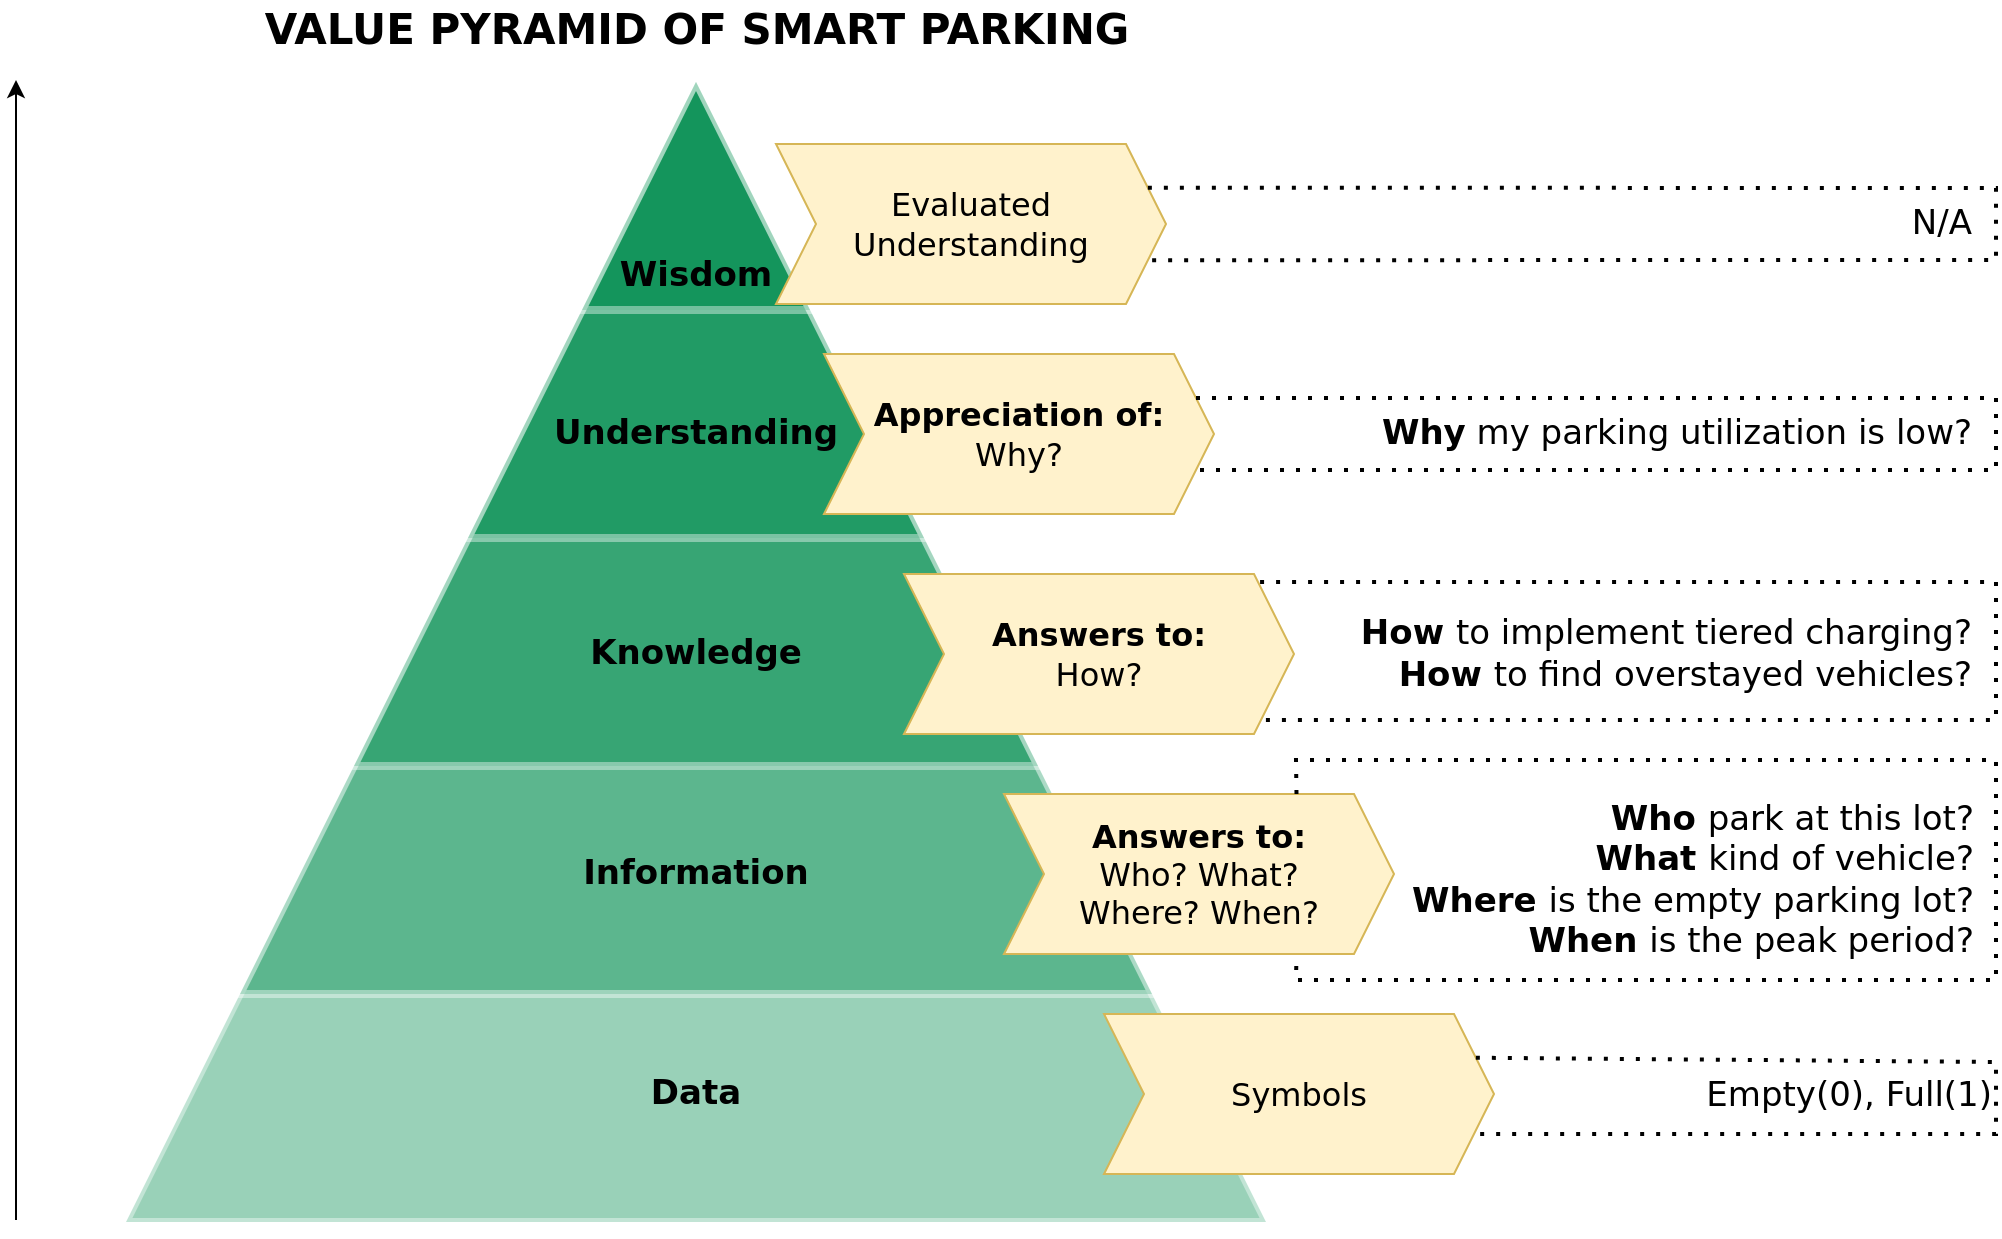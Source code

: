 <mxfile version="16.5.1" type="device"><diagram id="yAD9xyNh_pC6o-SHGv2D" name="Page-1"><mxGraphModel dx="1404" dy="817" grid="1" gridSize="10" guides="1" tooltips="1" connect="1" arrows="1" fold="1" page="1" pageScale="1" pageWidth="1169" pageHeight="827" math="0" shadow="0"><root><mxCell id="0"/><mxCell id="1" parent="0"/><mxCell id="K_PDsy__uBHG3NSgcIoD-28" value="" style="group;rotation=0;" vertex="1" connectable="0" parent="1"><mxGeometry x="145" y="81" width="570" height="570" as="geometry"/></mxCell><mxCell id="K_PDsy__uBHG3NSgcIoD-23" value="" style="triangle;direction=north;html=1;strokeWidth=4;fillColor=#008C4F;strokeColor=#ffffff;shadow=0;fontSize=10;fontColor=#FFFFFF;align=center;fontStyle=0;whiteSpace=wrap;spacing=10;fontFamily=Dejavu Sans;rotation=0;opacity=40;" vertex="1" parent="K_PDsy__uBHG3NSgcIoD-28"><mxGeometry width="570" height="570" as="geometry"/></mxCell><mxCell id="K_PDsy__uBHG3NSgcIoD-24" value="" style="triangle;direction=north;html=1;strokeWidth=4;fillColor=#008C4F;strokeColor=#ffffff;shadow=0;fontSize=10;fontColor=#FFFFFF;align=center;fontStyle=0;whiteSpace=wrap;spacing=10;fontFamily=Dejavu Sans;rotation=0;opacity=40;" vertex="1" parent="K_PDsy__uBHG3NSgcIoD-28"><mxGeometry x="57" width="456" height="456" as="geometry"/></mxCell><mxCell id="K_PDsy__uBHG3NSgcIoD-25" value="" style="triangle;direction=north;html=1;strokeWidth=4;fillColor=#008C4F;strokeColor=#ffffff;shadow=0;fontSize=10;fontColor=#FFFFFF;align=center;fontStyle=0;whiteSpace=wrap;spacing=10;fontFamily=Dejavu Sans;rotation=0;opacity=40;" vertex="1" parent="K_PDsy__uBHG3NSgcIoD-28"><mxGeometry x="114" width="342" height="342" as="geometry"/></mxCell><mxCell id="K_PDsy__uBHG3NSgcIoD-26" value="" style="triangle;direction=north;html=1;strokeWidth=4;fillColor=#008C4F;strokeColor=#ffffff;shadow=0;fontSize=10;fontColor=#FFFFFF;align=center;fontStyle=0;whiteSpace=wrap;spacing=10;fontFamily=Dejavu Sans;rotation=0;opacity=40;" vertex="1" parent="K_PDsy__uBHG3NSgcIoD-28"><mxGeometry x="171" width="228" height="228" as="geometry"/></mxCell><mxCell id="K_PDsy__uBHG3NSgcIoD-27" value="" style="triangle;direction=north;html=1;strokeWidth=4;fillColor=#008C4F;strokeColor=#ffffff;shadow=0;fontSize=10;fontColor=#FFFFFF;align=center;fontStyle=0;whiteSpace=wrap;spacing=10;fontFamily=Dejavu Sans;rotation=0;opacity=40;" vertex="1" parent="K_PDsy__uBHG3NSgcIoD-28"><mxGeometry x="228" width="114" height="114" as="geometry"/></mxCell><mxCell id="K_PDsy__uBHG3NSgcIoD-29" value="&lt;b style=&quot;font-size: 17px;&quot;&gt;Wisdom&lt;/b&gt;" style="text;html=1;strokeColor=none;fillColor=none;align=center;verticalAlign=middle;whiteSpace=wrap;rounded=0;fontFamily=Dejavu Sans;fontColor=#000000;fontSize=17;" vertex="1" parent="K_PDsy__uBHG3NSgcIoD-28"><mxGeometry x="255" y="81" width="60" height="30" as="geometry"/></mxCell><mxCell id="K_PDsy__uBHG3NSgcIoD-38" value="Evaluated Understanding" style="shape=step;perimeter=stepPerimeter;whiteSpace=wrap;html=1;fixedSize=1;fontFamily=Dejavu Sans;fontSize=16;strokeColor=#d6b656;fillColor=#fff2cc;" vertex="1" parent="K_PDsy__uBHG3NSgcIoD-28"><mxGeometry x="325" y="31" width="195" height="80" as="geometry"/></mxCell><mxCell id="K_PDsy__uBHG3NSgcIoD-43" value="" style="endArrow=none;dashed=1;html=1;dashPattern=1 3;strokeWidth=2;rounded=0;fontFamily=Dejavu Sans;fontSize=21;fontColor=#000000;exitX=1;exitY=0.25;exitDx=0;exitDy=0;entryX=1;entryY=0.75;entryDx=0;entryDy=0;" edge="1" parent="K_PDsy__uBHG3NSgcIoD-28" source="K_PDsy__uBHG3NSgcIoD-38" target="K_PDsy__uBHG3NSgcIoD-38"><mxGeometry width="50" height="50" relative="1" as="geometry"><mxPoint x="615" y="50" as="sourcePoint"/><mxPoint x="875" y="53" as="targetPoint"/><Array as="points"><mxPoint x="935" y="53"/><mxPoint x="935" y="89"/><mxPoint x="815" y="89"/></Array></mxGeometry></mxCell><mxCell id="K_PDsy__uBHG3NSgcIoD-30" value="&lt;b style=&quot;font-size: 17px&quot;&gt;Understanding&lt;/b&gt;" style="text;html=1;strokeColor=none;fillColor=none;align=center;verticalAlign=middle;whiteSpace=wrap;rounded=0;fontFamily=Dejavu Sans;fontColor=#000000;fontSize=17;" vertex="1" parent="1"><mxGeometry x="400" y="241" width="60" height="30" as="geometry"/></mxCell><mxCell id="K_PDsy__uBHG3NSgcIoD-31" value="&lt;b style=&quot;font-size: 17px&quot;&gt;Knowledge&lt;/b&gt;" style="text;html=1;strokeColor=none;fillColor=none;align=center;verticalAlign=middle;whiteSpace=wrap;rounded=0;fontFamily=Dejavu Sans;fontColor=#000000;fontSize=17;" vertex="1" parent="1"><mxGeometry x="400" y="351" width="60" height="30" as="geometry"/></mxCell><mxCell id="K_PDsy__uBHG3NSgcIoD-32" value="&lt;b style=&quot;font-size: 17px&quot;&gt;Information&lt;/b&gt;" style="text;html=1;strokeColor=none;fillColor=none;align=center;verticalAlign=middle;whiteSpace=wrap;rounded=0;fontFamily=Dejavu Sans;fontColor=#000000;fontSize=17;" vertex="1" parent="1"><mxGeometry x="400" y="461" width="60" height="30" as="geometry"/></mxCell><mxCell id="K_PDsy__uBHG3NSgcIoD-33" value="&lt;b style=&quot;font-size: 17px&quot;&gt;Data&lt;/b&gt;" style="text;html=1;strokeColor=none;fillColor=none;align=center;verticalAlign=middle;whiteSpace=wrap;rounded=0;fontFamily=Dejavu Sans;fontColor=#000000;fontSize=17;" vertex="1" parent="1"><mxGeometry x="400" y="571" width="60" height="30" as="geometry"/></mxCell><mxCell id="K_PDsy__uBHG3NSgcIoD-35" value="" style="endArrow=classic;html=1;rounded=0;fontFamily=Dejavu Sans;fontSize=17;fontColor=#000000;" edge="1" parent="1"><mxGeometry width="50" height="50" relative="1" as="geometry"><mxPoint x="90" y="650" as="sourcePoint"/><mxPoint x="90" y="80" as="targetPoint"/></mxGeometry></mxCell><mxCell id="K_PDsy__uBHG3NSgcIoD-36" value="VALUE PYRAMID OF SMART PARKING" style="text;html=1;strokeColor=none;fillColor=none;align=center;verticalAlign=middle;whiteSpace=wrap;rounded=0;fontFamily=Dejavu Sans;fontSize=21;fontColor=#000000;opacity=40;fontStyle=1" vertex="1" parent="1"><mxGeometry x="147.5" y="40" width="565" height="30" as="geometry"/></mxCell><mxCell id="K_PDsy__uBHG3NSgcIoD-39" value="&lt;b&gt;Appreciation of:&lt;/b&gt;&lt;br&gt;Why?" style="shape=step;perimeter=stepPerimeter;whiteSpace=wrap;html=1;fixedSize=1;fontFamily=Dejavu Sans;fontSize=16;strokeColor=#d6b656;fillColor=#fff2cc;" vertex="1" parent="1"><mxGeometry x="494" y="217" width="195" height="80" as="geometry"/></mxCell><mxCell id="K_PDsy__uBHG3NSgcIoD-40" value="&lt;b&gt;Answers to:&lt;/b&gt;&lt;br&gt;How?" style="shape=step;perimeter=stepPerimeter;whiteSpace=wrap;html=1;fixedSize=1;fontFamily=Dejavu Sans;fontSize=16;strokeColor=#d6b656;fillColor=#fff2cc;" vertex="1" parent="1"><mxGeometry x="534" y="327" width="195" height="80" as="geometry"/></mxCell><mxCell id="K_PDsy__uBHG3NSgcIoD-41" value="&lt;b&gt;Answers to:&lt;/b&gt;&lt;br&gt;Who? What?&lt;br&gt;Where? When?" style="shape=step;perimeter=stepPerimeter;whiteSpace=wrap;html=1;fixedSize=1;fontFamily=Dejavu Sans;fontSize=16;strokeColor=#d6b656;fillColor=#fff2cc;" vertex="1" parent="1"><mxGeometry x="584" y="437" width="195" height="80" as="geometry"/></mxCell><mxCell id="K_PDsy__uBHG3NSgcIoD-42" value="Symbols" style="shape=step;perimeter=stepPerimeter;whiteSpace=wrap;html=1;fixedSize=1;fontFamily=Dejavu Sans;fontSize=16;strokeColor=#d6b656;fillColor=#fff2cc;" vertex="1" parent="1"><mxGeometry x="634" y="547" width="195" height="80" as="geometry"/></mxCell><mxCell id="K_PDsy__uBHG3NSgcIoD-44" value="&lt;font style=&quot;font-size: 17px;&quot;&gt;N/A&lt;/font&gt;" style="text;html=1;strokeColor=none;fillColor=none;align=right;verticalAlign=middle;whiteSpace=wrap;rounded=0;fontFamily=Dejavu Sans;fontSize=17;fontColor=#000000;" vertex="1" parent="1"><mxGeometry x="1010" y="136" width="60" height="30" as="geometry"/></mxCell><mxCell id="K_PDsy__uBHG3NSgcIoD-45" value="" style="endArrow=none;dashed=1;html=1;dashPattern=1 3;strokeWidth=2;rounded=0;fontFamily=Dejavu Sans;fontSize=21;fontColor=#000000;" edge="1" parent="1"><mxGeometry width="50" height="50" relative="1" as="geometry"><mxPoint x="680" y="239" as="sourcePoint"/><mxPoint x="680" y="275" as="targetPoint"/><Array as="points"><mxPoint x="1080" y="239"/><mxPoint x="1080" y="275"/><mxPoint x="960" y="275"/></Array></mxGeometry></mxCell><mxCell id="K_PDsy__uBHG3NSgcIoD-46" value="&lt;font style=&quot;font-size: 17px;&quot;&gt;&lt;b style=&quot;font-size: 17px;&quot;&gt;Why&lt;/b&gt;&amp;nbsp;my parking utilization is low?&lt;/font&gt;" style="text;html=1;strokeColor=none;fillColor=none;align=right;verticalAlign=middle;whiteSpace=wrap;rounded=0;fontFamily=Dejavu Sans;fontSize=17;fontColor=#000000;" vertex="1" parent="1"><mxGeometry x="700" y="241" width="370" height="30" as="geometry"/></mxCell><mxCell id="K_PDsy__uBHG3NSgcIoD-50" value="&lt;span style=&quot;font-size: 17px;&quot;&gt;&lt;b style=&quot;font-size: 17px;&quot;&gt;Who &lt;/b&gt;park at this lot?&lt;br style=&quot;font-size: 17px;&quot;&gt;&lt;b style=&quot;font-size: 17px;&quot;&gt;What &lt;/b&gt;kind of vehicle?&lt;br style=&quot;font-size: 17px;&quot;&gt;&lt;b style=&quot;font-size: 17px;&quot;&gt;Where &lt;/b&gt;is the empty parking lot?&lt;br style=&quot;font-size: 17px;&quot;&gt;&lt;b style=&quot;font-size: 17px;&quot;&gt;When &lt;/b&gt;is the peak period?&lt;br style=&quot;font-size: 17px;&quot;&gt;&lt;/span&gt;" style="text;html=1;strokeColor=none;fillColor=none;align=right;verticalAlign=middle;whiteSpace=wrap;rounded=0;fontFamily=Dejavu Sans;fontSize=17;fontColor=#000000;" vertex="1" parent="1"><mxGeometry x="771" y="464" width="300" height="30" as="geometry"/></mxCell><mxCell id="K_PDsy__uBHG3NSgcIoD-51" value="" style="endArrow=none;dashed=1;html=1;dashPattern=1 3;strokeWidth=2;rounded=0;fontFamily=Dejavu Sans;fontSize=21;fontColor=#000000;exitX=1;exitY=0.25;exitDx=0;exitDy=0;" edge="1" parent="1" source="K_PDsy__uBHG3NSgcIoD-42"><mxGeometry width="50" height="50" relative="1" as="geometry"><mxPoint x="830" y="571" as="sourcePoint"/><mxPoint x="820" y="607" as="targetPoint"/><Array as="points"><mxPoint x="1080" y="571"/><mxPoint x="1080" y="607"/><mxPoint x="960" y="607"/></Array></mxGeometry></mxCell><mxCell id="K_PDsy__uBHG3NSgcIoD-52" value="&lt;font style=&quot;font-size: 17px;&quot;&gt;Empty(0), Full(1)&lt;/font&gt;" style="text;html=1;strokeColor=none;fillColor=none;align=right;verticalAlign=middle;whiteSpace=wrap;rounded=0;fontFamily=Dejavu Sans;fontSize=17;fontColor=#000000;" vertex="1" parent="1"><mxGeometry x="850" y="572" width="230" height="30" as="geometry"/></mxCell><mxCell id="K_PDsy__uBHG3NSgcIoD-53" value="&lt;span style=&quot;font-size: 17px;&quot;&gt;&lt;b style=&quot;font-size: 17px;&quot;&gt;How &lt;/b&gt;to implement tiered charging?&lt;br style=&quot;font-size: 17px;&quot;&gt;&lt;b style=&quot;font-size: 17px;&quot;&gt;How &lt;/b&gt;to find overstayed vehicles?&lt;br style=&quot;font-size: 17px;&quot;&gt;&lt;/span&gt;" style="text;html=1;strokeColor=none;fillColor=none;align=right;verticalAlign=middle;whiteSpace=wrap;rounded=0;fontFamily=Dejavu Sans;fontSize=17;fontColor=#000000;" vertex="1" parent="1"><mxGeometry x="700" y="351" width="370" height="30" as="geometry"/></mxCell><mxCell id="K_PDsy__uBHG3NSgcIoD-54" value="" style="endArrow=none;dashed=1;html=1;dashPattern=1 3;strokeWidth=2;rounded=0;fontFamily=Dejavu Sans;fontSize=18;fontColor=#000000;entryX=0.908;entryY=0.05;entryDx=0;entryDy=0;entryPerimeter=0;exitX=0.928;exitY=0.913;exitDx=0;exitDy=0;exitPerimeter=0;" edge="1" parent="1" source="K_PDsy__uBHG3NSgcIoD-40" target="K_PDsy__uBHG3NSgcIoD-40"><mxGeometry width="50" height="50" relative="1" as="geometry"><mxPoint x="1080" y="400" as="sourcePoint"/><mxPoint x="870" y="340" as="targetPoint"/><Array as="points"><mxPoint x="1080" y="400"/><mxPoint x="1080" y="331"/></Array></mxGeometry></mxCell><mxCell id="K_PDsy__uBHG3NSgcIoD-55" value="" style="endArrow=none;dashed=1;html=1;dashPattern=1 3;strokeWidth=2;rounded=0;fontFamily=Dejavu Sans;fontSize=17;fontColor=#000000;exitX=0.75;exitY=0;exitDx=0;exitDy=0;entryX=0.75;entryY=1;entryDx=0;entryDy=0;" edge="1" parent="1" source="K_PDsy__uBHG3NSgcIoD-41" target="K_PDsy__uBHG3NSgcIoD-41"><mxGeometry width="50" height="50" relative="1" as="geometry"><mxPoint x="730" y="430" as="sourcePoint"/><mxPoint x="730" y="530" as="targetPoint"/><Array as="points"><mxPoint x="730" y="420"/><mxPoint x="1080" y="420"/><mxPoint x="1080" y="530"/><mxPoint x="730" y="530"/></Array></mxGeometry></mxCell></root></mxGraphModel></diagram></mxfile>